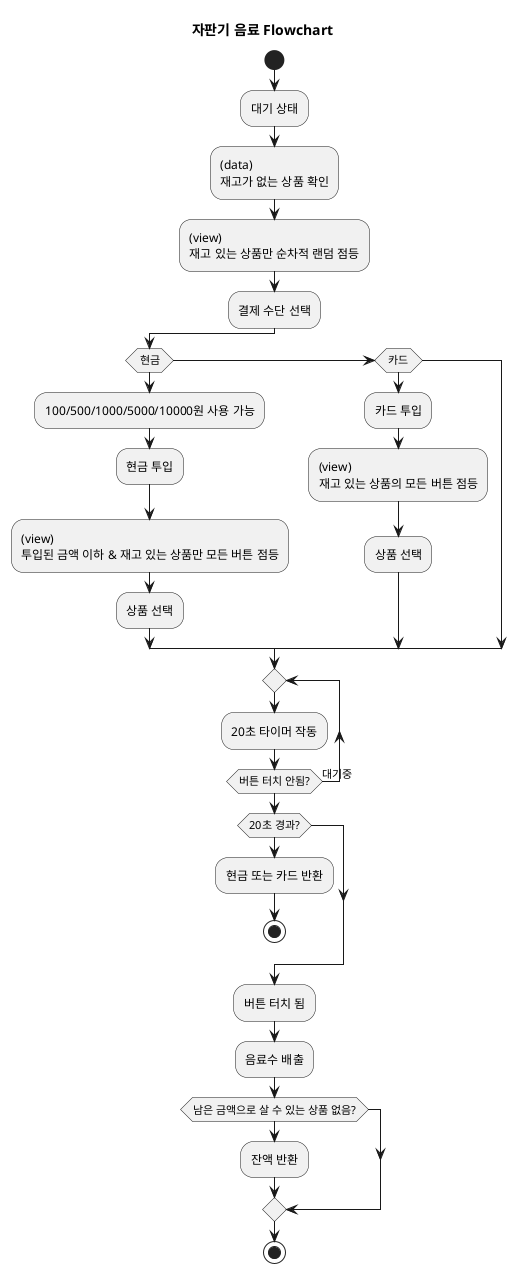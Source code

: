 @startuml
title 자판기 음료 Flowchart

start
:대기 상태;
:(data)\n재고가 없는 상품 확인;
:(view)\n재고 있는 상품만 순차적 랜덤 점등;

:결제 수단 선택;

if (현금) then
  :100/500/1000/5000/10000원 사용 가능;
  :현금 투입;
  :(view)\n투입된 금액 이하 & 재고 있는 상품만 모든 버튼 점등;
  :상품 선택;
elseif (카드) then
  :카드 투입;
  :(view)\n재고 있는 상품의 모든 버튼 점등;
  :상품 선택;
endif

repeat
  :20초 타이머 작동;
repeat while (버튼 터치 안됨?) is (대기중)

if (20초 경과?) then
  :현금 또는 카드 반환;
  stop
endif

:버튼 터치 됨;
:음료수 배출;

if (남은 금액으로 살 수 있는 상품 없음?) then
  :잔액 반환;
endif

stop
@enduml
